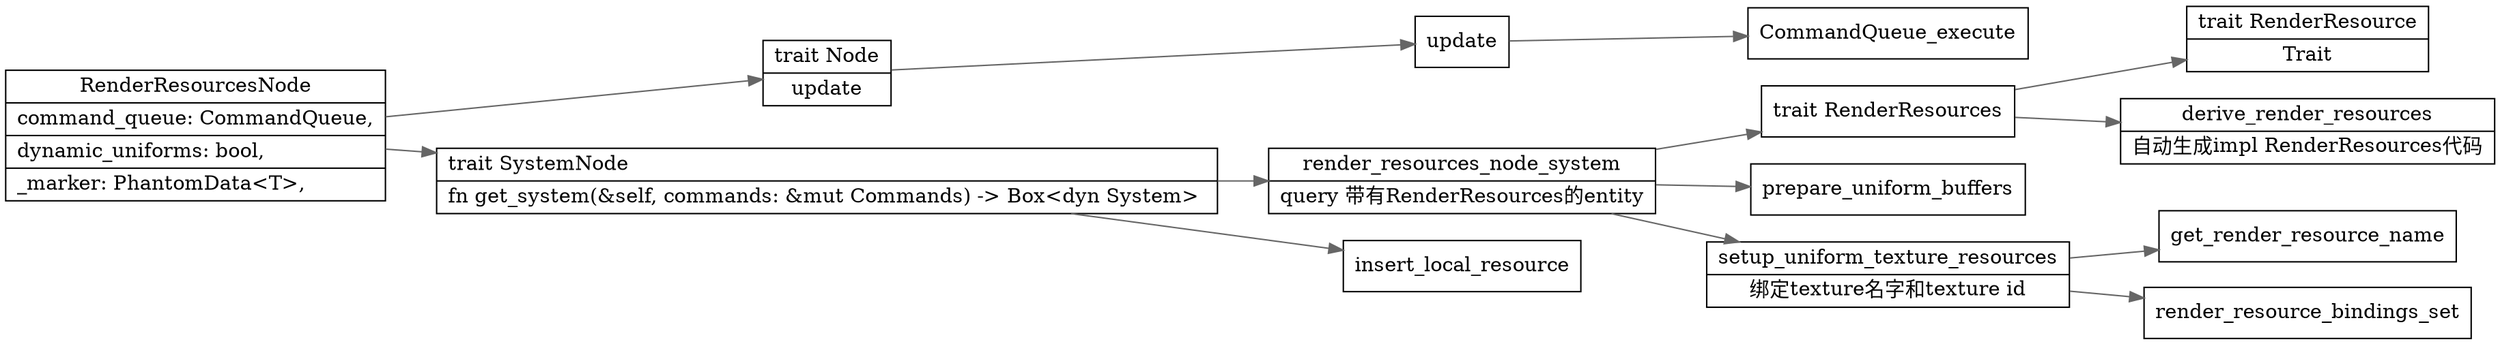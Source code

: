 digraph renderresourceNode{
  node[shape=box];
  edge[color=gray40];
  newrank=true;
  rankdir=LR;

  RenderResourcesNode[
    shape="record";
    label="{{
      RenderResourcesNode|
        command_queue: CommandQueue,\l|
        dynamic_uniforms: bool,\l|
        _marker: PhantomData\<T\>,\l
    }}";
  ];
  _Node[
    shape="record";
    label="{{
      trait Node\l|
      update
    }}";
  ];
  SystemNode[
    shape="record";
    label="{{
      trait SystemNode\l|
        fn get_system(&self, commands: &mut Commands) -\> Box\<dyn System\> \l
    }}";
  ];
  RenderResource[
    shape="record";
    label="{{
      trait RenderResource|
      Trait
    }}";
  ];
  RenderResources[
    shape="record";
    label="{{
    trait RenderResources
    }}";
  ];
  RenderResources -> RenderResource;
  RenderResources -> derive_render_resources;
  derive_render_resources[
    shape="record";
    label="{{
      derive_render_resources|
      自动生成impl RenderResources代码\l
    }}";
  ];

  RenderResourcesNode -> {
    _Node
    SystemNode
  }
  _Node -> update -> CommandQueue_execute;
  SystemNode -> {
    render_resources_node_system;
    insert_local_resource;
  }
  render_resources_node_system[
    shape="record";
    label="{{
      render_resources_node_system|
      query 带有RenderResources的entity
    }}";
  ];

  render_resources_node_system -> {
    RenderResources;
    prepare_uniform_buffers;
    setup_uniform_texture_resources;
  }
  setup_uniform_texture_resources[
    shape="record";
    label="{{
      setup_uniform_texture_resources|
      绑定texture名字和texture id
    }}";
  ];
  setup_uniform_texture_resources -> {
    get_render_resource_name;
    render_resource_bindings_set;
  }
}
